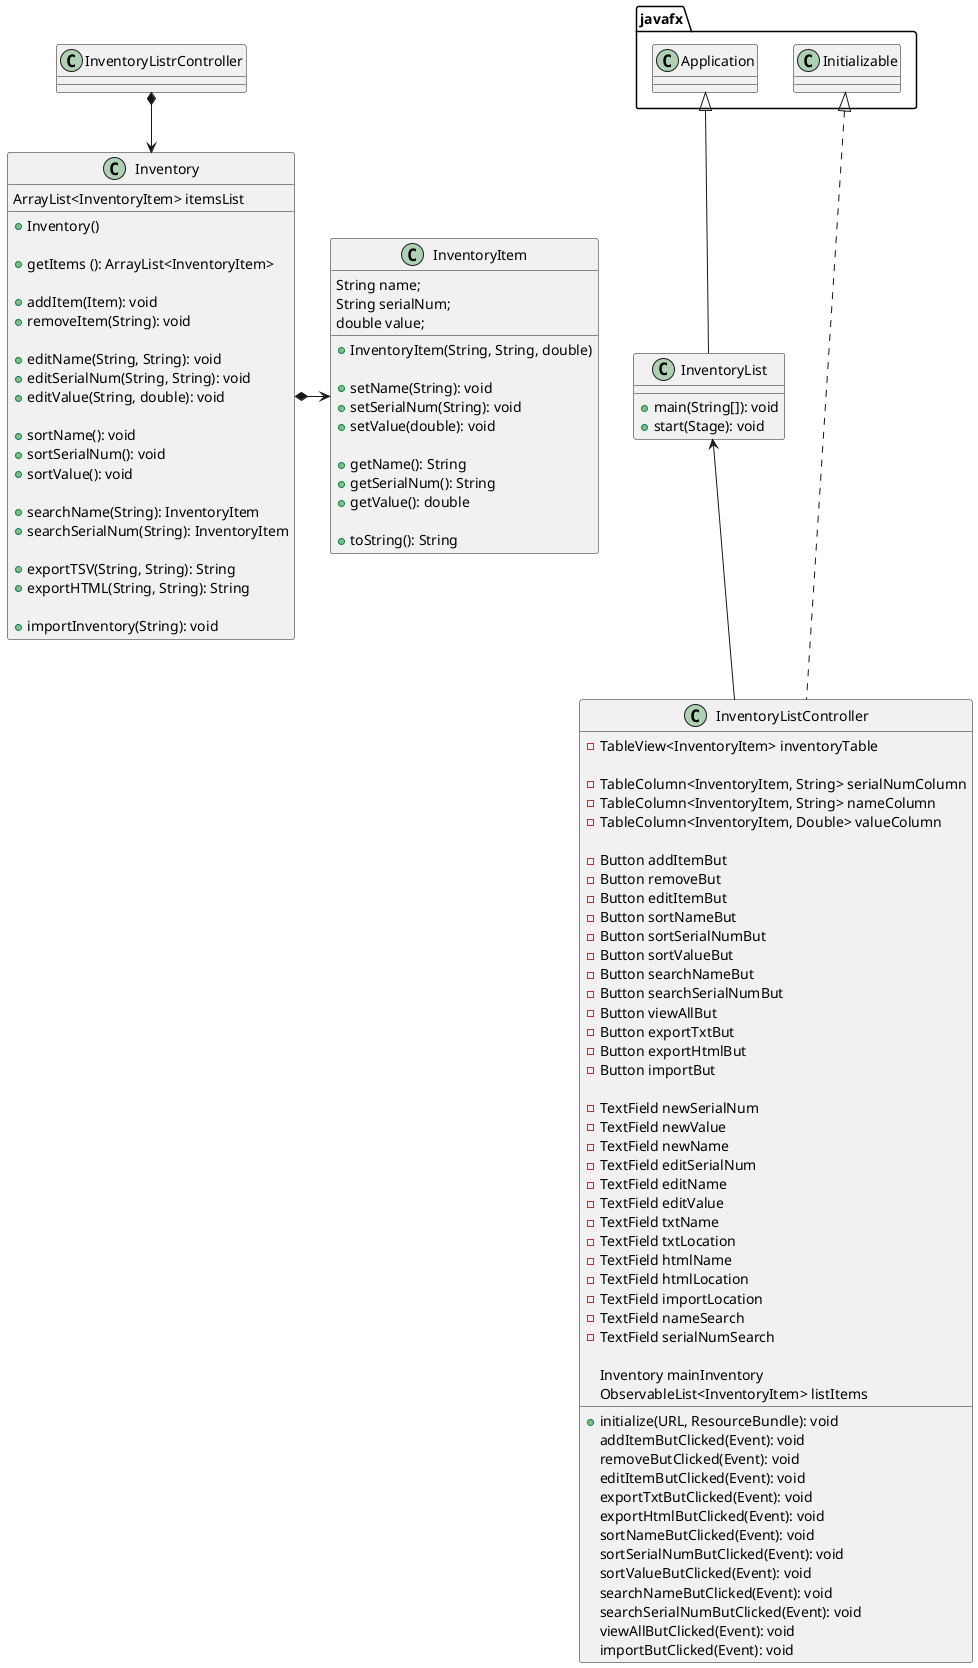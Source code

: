 @startuml
'https://plantuml.com/class-diagram

class InventoryList {
    + main(String[]): void
    + start(Stage): void
}

class InventoryListController {

     - TableView<InventoryItem> inventoryTable

     - TableColumn<InventoryItem, String> serialNumColumn
     - TableColumn<InventoryItem, String> nameColumn
     - TableColumn<InventoryItem, Double> valueColumn

     - Button addItemBut
     - Button removeBut
     - Button editItemBut
     - Button sortNameBut
     - Button sortSerialNumBut
     - Button sortValueBut
     - Button searchNameBut
     - Button searchSerialNumBut
     - Button viewAllBut
     - Button exportTxtBut
     - Button exportHtmlBut
     - Button importBut

     - TextField newSerialNum
     - TextField newValue
     - TextField newName
     - TextField editSerialNum
     - TextField editName
     - TextField editValue
     - TextField txtName
     - TextField txtLocation
     - TextField htmlName
     - TextField htmlLocation
     - TextField importLocation
     - TextField nameSearch
     - TextField serialNumSearch

     Inventory mainInventory
     ObservableList<InventoryItem> listItems

     +initialize(URL, ResourceBundle): void
     addItemButClicked(Event): void
     removeButClicked(Event): void
     editItemButClicked(Event): void
     exportTxtButClicked(Event): void
     exportHtmlButClicked(Event): void
     sortNameButClicked(Event): void
     sortSerialNumButClicked(Event): void
     sortValueButClicked(Event): void
     searchNameButClicked(Event): void
     searchSerialNumButClicked(Event): void
     viewAllButClicked(Event): void
     importButClicked(Event): void
}

class Inventory {
    ArrayList<InventoryItem> itemsList

    + Inventory()

    + getItems (): ArrayList<InventoryItem>

    + addItem(Item): void
    + removeItem(String): void

    + editName(String, String): void
    + editSerialNum(String, String): void
    + editValue(String, double): void

    + sortName(): void
    + sortSerialNum(): void
    + sortValue(): void

    + searchName(String): InventoryItem
    + searchSerialNum(String): InventoryItem

    + exportTSV(String, String): String
    + exportHTML(String, String): String

    + importInventory(String): void
}

class InventoryItem {
    String name;
    String serialNum;
    double value;

    + InventoryItem(String, String, double)

    + setName(String): void
    + setSerialNum(String): void
    + setValue(double): void

    + getName(): String
    + getSerialNum(): String
    + getValue(): double

    + toString(): String
}

javafx.Application <|-- InventoryList
javafx.Initializable <|... InventoryListController
InventoryList <-- InventoryListController
InventoryListrController *--> Inventory
Inventory *-> InventoryItem

@enduml